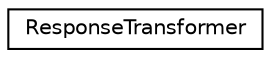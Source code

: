 digraph "Graphical Class Hierarchy"
{
  edge [fontname="Helvetica",fontsize="10",labelfontname="Helvetica",labelfontsize="10"];
  node [fontname="Helvetica",fontsize="10",shape=record];
  rankdir="LR";
  Node1 [label="ResponseTransformer",height=0.2,width=0.4,color="black", fillcolor="white", style="filled",URL="$class_cake_1_1_http_1_1_response_transformer.html"];
}
